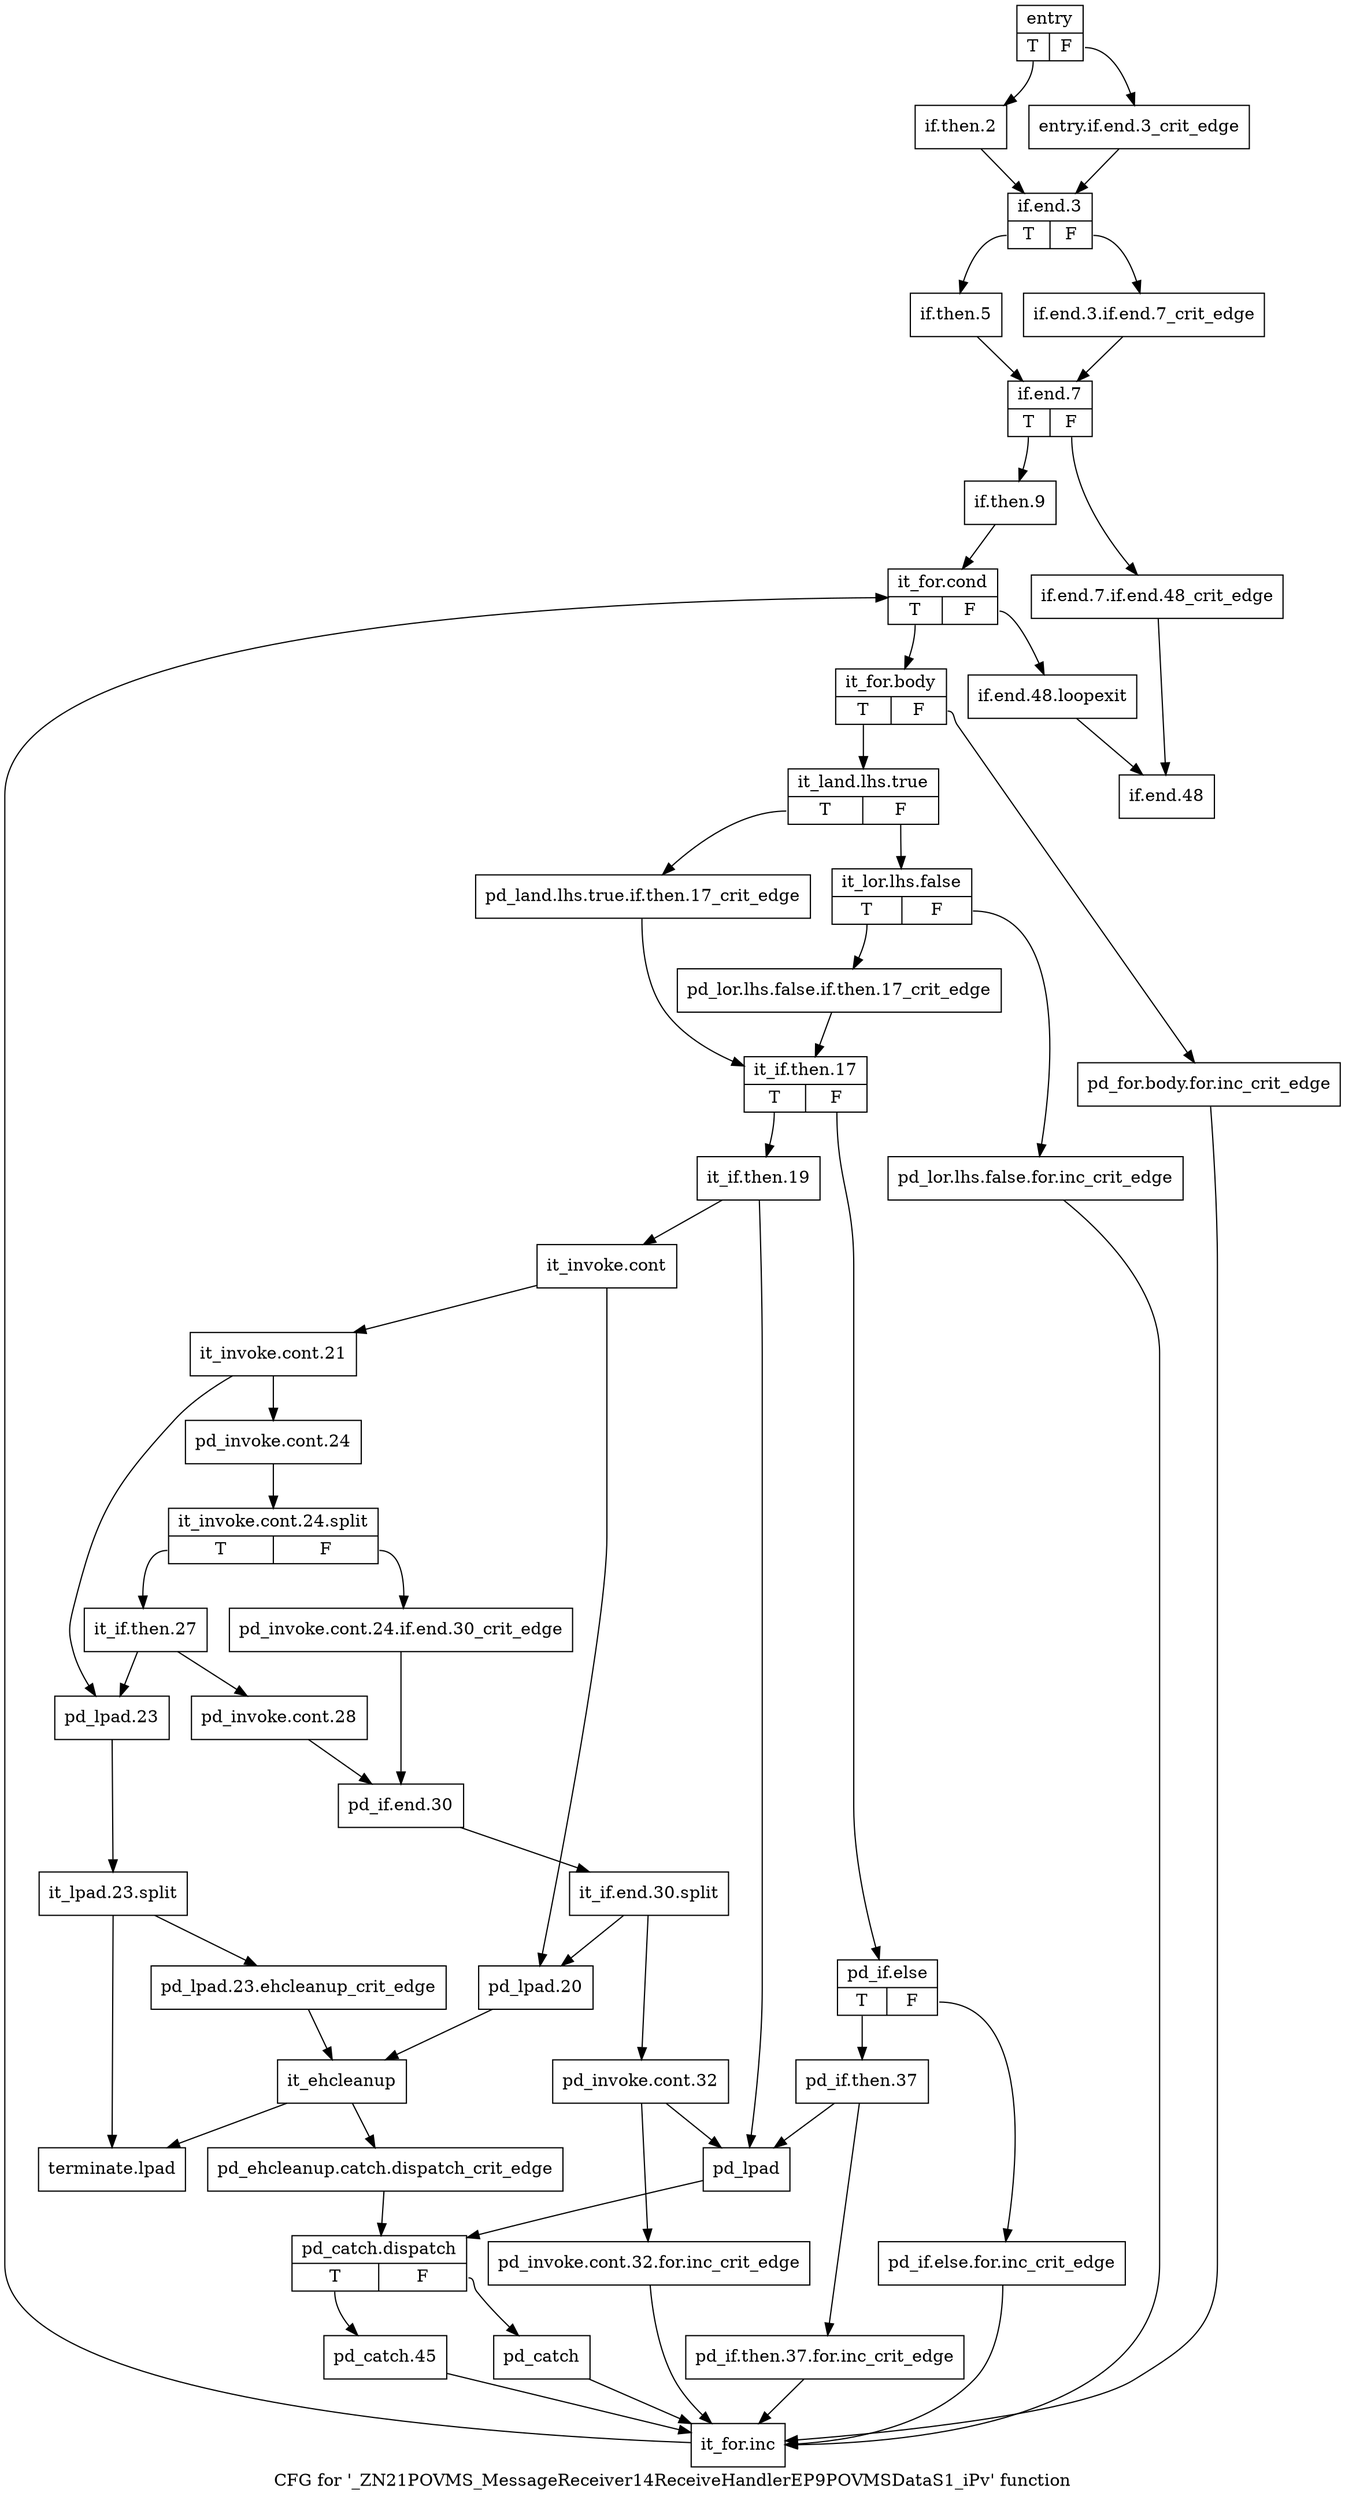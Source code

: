 digraph "CFG for '_ZN21POVMS_MessageReceiver14ReceiveHandlerEP9POVMSDataS1_iPv' function" {
	label="CFG for '_ZN21POVMS_MessageReceiver14ReceiveHandlerEP9POVMSDataS1_iPv' function";

	Node0x1c1d1a0 [shape=record,label="{entry|{<s0>T|<s1>F}}"];
	Node0x1c1d1a0:s0 -> Node0x1c2acd0;
	Node0x1c1d1a0:s1 -> Node0x1c2ac80;
	Node0x1c2ac80 [shape=record,label="{entry.if.end.3_crit_edge}"];
	Node0x1c2ac80 -> Node0x1c2ad20;
	Node0x1c2acd0 [shape=record,label="{if.then.2}"];
	Node0x1c2acd0 -> Node0x1c2ad20;
	Node0x1c2ad20 [shape=record,label="{if.end.3|{<s0>T|<s1>F}}"];
	Node0x1c2ad20:s0 -> Node0x1c2adc0;
	Node0x1c2ad20:s1 -> Node0x1c2ad70;
	Node0x1c2ad70 [shape=record,label="{if.end.3.if.end.7_crit_edge}"];
	Node0x1c2ad70 -> Node0x1c2ae10;
	Node0x1c2adc0 [shape=record,label="{if.then.5}"];
	Node0x1c2adc0 -> Node0x1c2ae10;
	Node0x1c2ae10 [shape=record,label="{if.end.7|{<s0>T|<s1>F}}"];
	Node0x1c2ae10:s0 -> Node0x1c2aeb0;
	Node0x1c2ae10:s1 -> Node0x1c2ae60;
	Node0x1c2ae60 [shape=record,label="{if.end.7.if.end.48_crit_edge}"];
	Node0x1c2ae60 -> Node0x1c2b9a0;
	Node0x1c2aeb0 [shape=record,label="{if.then.9}"];
	Node0x1c2aeb0 -> Node0x1c2af00;
	Node0x1c2af00 [shape=record,label="{it_for.cond|{<s0>T|<s1>F}}"];
	Node0x1c2af00:s0 -> Node0x1c2af50;
	Node0x1c2af00:s1 -> Node0x1c2b950;
	Node0x1c2af50 [shape=record,label="{it_for.body|{<s0>T|<s1>F}}"];
	Node0x1c2af50:s0 -> Node0x1c2aff0;
	Node0x1c2af50:s1 -> Node0x1c2afa0;
	Node0x1c2afa0 [shape=record,label="{pd_for.body.for.inc_crit_edge}"];
	Node0x1c2afa0 -> Node0x1c2b900;
	Node0x1c2aff0 [shape=record,label="{it_land.lhs.true|{<s0>T|<s1>F}}"];
	Node0x1c2aff0:s0 -> Node0x1c2b040;
	Node0x1c2aff0:s1 -> Node0x1c2b090;
	Node0x1c2b040 [shape=record,label="{pd_land.lhs.true.if.then.17_crit_edge}"];
	Node0x1c2b040 -> Node0x1c2b180;
	Node0x1c2b090 [shape=record,label="{it_lor.lhs.false|{<s0>T|<s1>F}}"];
	Node0x1c2b090:s0 -> Node0x1c2b130;
	Node0x1c2b090:s1 -> Node0x1c2b0e0;
	Node0x1c2b0e0 [shape=record,label="{pd_lor.lhs.false.for.inc_crit_edge}"];
	Node0x1c2b0e0 -> Node0x1c2b900;
	Node0x1c2b130 [shape=record,label="{pd_lor.lhs.false.if.then.17_crit_edge}"];
	Node0x1c2b130 -> Node0x1c2b180;
	Node0x1c2b180 [shape=record,label="{it_if.then.17|{<s0>T|<s1>F}}"];
	Node0x1c2b180:s0 -> Node0x1c2b1d0;
	Node0x1c2b180:s1 -> Node0x1c2b7c0;
	Node0x1c2b1d0 [shape=record,label="{it_if.then.19}"];
	Node0x1c2b1d0 -> Node0x1c2b220;
	Node0x1c2b1d0 -> Node0x1c2b400;
	Node0x1c2b220 [shape=record,label="{it_invoke.cont}"];
	Node0x1c2b220 -> Node0x1c2b270;
	Node0x1c2b220 -> Node0x1c2b450;
	Node0x1c2b270 [shape=record,label="{it_invoke.cont.21}"];
	Node0x1c2b270 -> Node0x1c2b2c0;
	Node0x1c2b270 -> Node0x1c2b4a0;
	Node0x1c2b2c0 [shape=record,label="{pd_invoke.cont.24}"];
	Node0x1c2b2c0 -> Node0x33a1890;
	Node0x33a1890 [shape=record,label="{it_invoke.cont.24.split|{<s0>T|<s1>F}}"];
	Node0x33a1890:s0 -> Node0x1c2b360;
	Node0x33a1890:s1 -> Node0x1c2b310;
	Node0x1c2b310 [shape=record,label="{pd_invoke.cont.24.if.end.30_crit_edge}"];
	Node0x1c2b310 -> Node0x1c2b540;
	Node0x1c2b360 [shape=record,label="{it_if.then.27}"];
	Node0x1c2b360 -> Node0x1c2b3b0;
	Node0x1c2b360 -> Node0x1c2b4a0;
	Node0x1c2b3b0 [shape=record,label="{pd_invoke.cont.28}"];
	Node0x1c2b3b0 -> Node0x1c2b540;
	Node0x1c2b400 [shape=record,label="{pd_lpad}"];
	Node0x1c2b400 -> Node0x1c2b6d0;
	Node0x1c2b450 [shape=record,label="{pd_lpad.20}"];
	Node0x1c2b450 -> Node0x1c2b630;
	Node0x1c2b4a0 [shape=record,label="{pd_lpad.23}"];
	Node0x1c2b4a0 -> Node0x33a11e0;
	Node0x33a11e0 [shape=record,label="{it_lpad.23.split}"];
	Node0x33a11e0 -> Node0x1c2b4f0;
	Node0x33a11e0 -> Node0x1c2b9f0;
	Node0x1c2b4f0 [shape=record,label="{pd_lpad.23.ehcleanup_crit_edge}"];
	Node0x1c2b4f0 -> Node0x1c2b630;
	Node0x1c2b540 [shape=record,label="{pd_if.end.30}"];
	Node0x1c2b540 -> Node0x33a06a0;
	Node0x33a06a0 [shape=record,label="{it_if.end.30.split}"];
	Node0x33a06a0 -> Node0x1c2b590;
	Node0x33a06a0 -> Node0x1c2b450;
	Node0x1c2b590 [shape=record,label="{pd_invoke.cont.32}"];
	Node0x1c2b590 -> Node0x1c2b5e0;
	Node0x1c2b590 -> Node0x1c2b400;
	Node0x1c2b5e0 [shape=record,label="{pd_invoke.cont.32.for.inc_crit_edge}"];
	Node0x1c2b5e0 -> Node0x1c2b900;
	Node0x1c2b630 [shape=record,label="{it_ehcleanup}"];
	Node0x1c2b630 -> Node0x1c2b680;
	Node0x1c2b630 -> Node0x1c2b9f0;
	Node0x1c2b680 [shape=record,label="{pd_ehcleanup.catch.dispatch_crit_edge}"];
	Node0x1c2b680 -> Node0x1c2b6d0;
	Node0x1c2b6d0 [shape=record,label="{pd_catch.dispatch|{<s0>T|<s1>F}}"];
	Node0x1c2b6d0:s0 -> Node0x1c2b720;
	Node0x1c2b6d0:s1 -> Node0x1c2b770;
	Node0x1c2b720 [shape=record,label="{pd_catch.45}"];
	Node0x1c2b720 -> Node0x1c2b900;
	Node0x1c2b770 [shape=record,label="{pd_catch}"];
	Node0x1c2b770 -> Node0x1c2b900;
	Node0x1c2b7c0 [shape=record,label="{pd_if.else|{<s0>T|<s1>F}}"];
	Node0x1c2b7c0:s0 -> Node0x1c2b860;
	Node0x1c2b7c0:s1 -> Node0x1c2b810;
	Node0x1c2b810 [shape=record,label="{pd_if.else.for.inc_crit_edge}"];
	Node0x1c2b810 -> Node0x1c2b900;
	Node0x1c2b860 [shape=record,label="{pd_if.then.37}"];
	Node0x1c2b860 -> Node0x1c2b8b0;
	Node0x1c2b860 -> Node0x1c2b400;
	Node0x1c2b8b0 [shape=record,label="{pd_if.then.37.for.inc_crit_edge}"];
	Node0x1c2b8b0 -> Node0x1c2b900;
	Node0x1c2b900 [shape=record,label="{it_for.inc}"];
	Node0x1c2b900 -> Node0x1c2af00;
	Node0x1c2b950 [shape=record,label="{if.end.48.loopexit}"];
	Node0x1c2b950 -> Node0x1c2b9a0;
	Node0x1c2b9a0 [shape=record,label="{if.end.48}"];
	Node0x1c2b9f0 [shape=record,label="{terminate.lpad}"];
}

